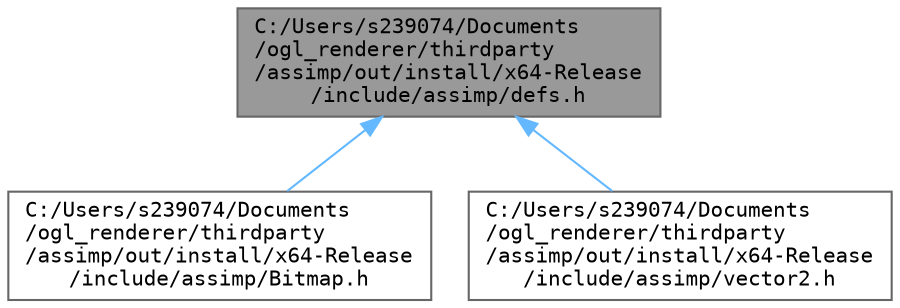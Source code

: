 digraph "C:/Users/s239074/Documents/ogl_renderer/thirdparty/assimp/out/install/x64-Release/include/assimp/defs.h"
{
 // LATEX_PDF_SIZE
  bgcolor="transparent";
  edge [fontname=Terminal,fontsize=10,labelfontname=Helvetica,labelfontsize=10];
  node [fontname=Terminal,fontsize=10,shape=box,height=0.2,width=0.4];
  Node1 [label="C:/Users/s239074/Documents\l/ogl_renderer/thirdparty\l/assimp/out/install/x64-Release\l/include/assimp/defs.h",height=0.2,width=0.4,color="gray40", fillcolor="grey60", style="filled", fontcolor="black",tooltip="Assimp build configuration setup. See the notes in the comment blocks to find out how to customize yo..."];
  Node1 -> Node2 [dir="back",color="steelblue1",style="solid"];
  Node2 [label="C:/Users/s239074/Documents\l/ogl_renderer/thirdparty\l/assimp/out/install/x64-Release\l/include/assimp/Bitmap.h",height=0.2,width=0.4,color="grey40", fillcolor="white", style="filled",URL="$out_2install_2x64-_release_2include_2assimp_2_bitmap_8h.html",tooltip="Defines bitmap format helper for textures."];
  Node1 -> Node3 [dir="back",color="steelblue1",style="solid"];
  Node3 [label="C:/Users/s239074/Documents\l/ogl_renderer/thirdparty\l/assimp/out/install/x64-Release\l/include/assimp/vector2.h",height=0.2,width=0.4,color="grey40", fillcolor="white", style="filled",URL="$out_2install_2x64-_release_2include_2assimp_2vector2_8h.html",tooltip="2D vector structure, including operators when compiling in C++"];
}
